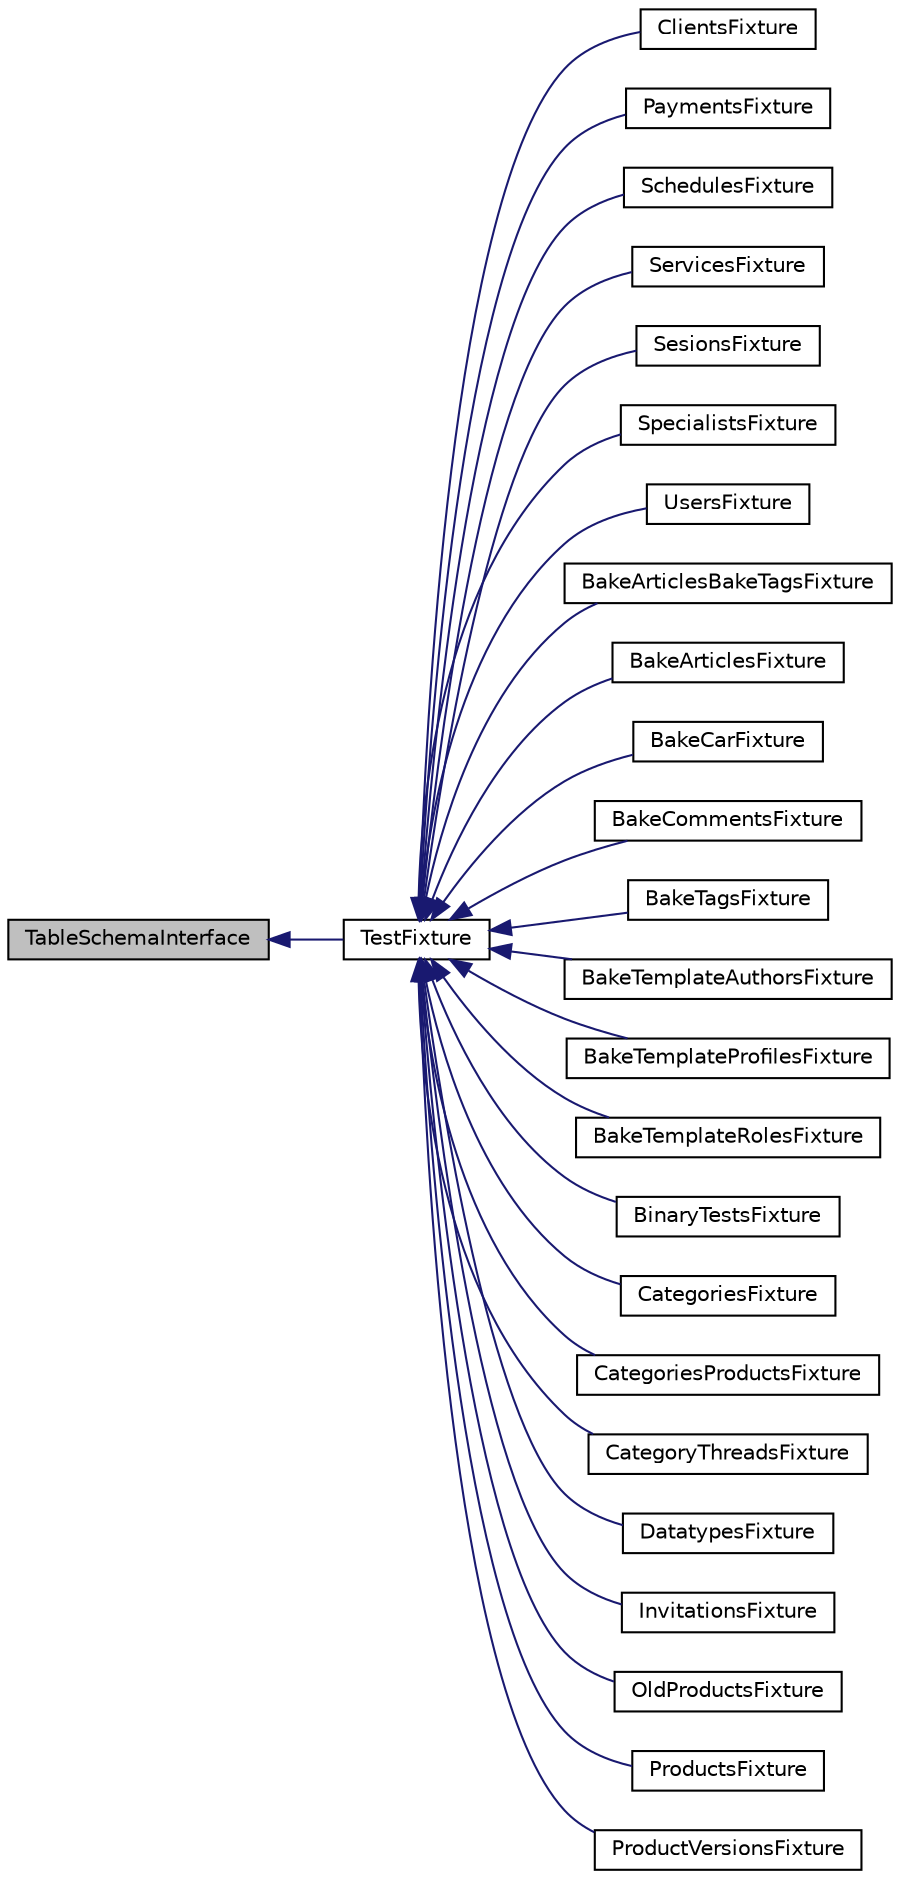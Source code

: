 digraph "TableSchemaInterface"
{
  edge [fontname="Helvetica",fontsize="10",labelfontname="Helvetica",labelfontsize="10"];
  node [fontname="Helvetica",fontsize="10",shape=record];
  rankdir="LR";
  Node1 [label="TableSchemaInterface",height=0.2,width=0.4,color="black", fillcolor="grey75", style="filled", fontcolor="black"];
  Node1 -> Node2 [dir="back",color="midnightblue",fontsize="10",style="solid",fontname="Helvetica"];
  Node2 [label="TestFixture",height=0.2,width=0.4,color="black", fillcolor="white", style="filled",URL="$class_cake_1_1_test_suite_1_1_fixture_1_1_test_fixture.html"];
  Node2 -> Node3 [dir="back",color="midnightblue",fontsize="10",style="solid",fontname="Helvetica"];
  Node3 [label="ClientsFixture",height=0.2,width=0.4,color="black", fillcolor="white", style="filled",URL="$class_app_1_1_test_1_1_fixture_1_1_clients_fixture.html"];
  Node2 -> Node4 [dir="back",color="midnightblue",fontsize="10",style="solid",fontname="Helvetica"];
  Node4 [label="PaymentsFixture",height=0.2,width=0.4,color="black", fillcolor="white", style="filled",URL="$class_app_1_1_test_1_1_fixture_1_1_payments_fixture.html"];
  Node2 -> Node5 [dir="back",color="midnightblue",fontsize="10",style="solid",fontname="Helvetica"];
  Node5 [label="SchedulesFixture",height=0.2,width=0.4,color="black", fillcolor="white", style="filled",URL="$class_app_1_1_test_1_1_fixture_1_1_schedules_fixture.html"];
  Node2 -> Node6 [dir="back",color="midnightblue",fontsize="10",style="solid",fontname="Helvetica"];
  Node6 [label="ServicesFixture",height=0.2,width=0.4,color="black", fillcolor="white", style="filled",URL="$class_app_1_1_test_1_1_fixture_1_1_services_fixture.html"];
  Node2 -> Node7 [dir="back",color="midnightblue",fontsize="10",style="solid",fontname="Helvetica"];
  Node7 [label="SesionsFixture",height=0.2,width=0.4,color="black", fillcolor="white", style="filled",URL="$class_app_1_1_test_1_1_fixture_1_1_sesions_fixture.html"];
  Node2 -> Node8 [dir="back",color="midnightblue",fontsize="10",style="solid",fontname="Helvetica"];
  Node8 [label="SpecialistsFixture",height=0.2,width=0.4,color="black", fillcolor="white", style="filled",URL="$class_app_1_1_test_1_1_fixture_1_1_specialists_fixture.html"];
  Node2 -> Node9 [dir="back",color="midnightblue",fontsize="10",style="solid",fontname="Helvetica"];
  Node9 [label="UsersFixture",height=0.2,width=0.4,color="black", fillcolor="white", style="filled",URL="$class_app_1_1_test_1_1_fixture_1_1_users_fixture.html"];
  Node2 -> Node10 [dir="back",color="midnightblue",fontsize="10",style="solid",fontname="Helvetica"];
  Node10 [label="BakeArticlesBakeTagsFixture",height=0.2,width=0.4,color="black", fillcolor="white", style="filled",URL="$class_bake_1_1_test_1_1_fixture_1_1_bake_articles_bake_tags_fixture.html"];
  Node2 -> Node11 [dir="back",color="midnightblue",fontsize="10",style="solid",fontname="Helvetica"];
  Node11 [label="BakeArticlesFixture",height=0.2,width=0.4,color="black", fillcolor="white", style="filled",URL="$class_bake_1_1_test_1_1_fixture_1_1_bake_articles_fixture.html"];
  Node2 -> Node12 [dir="back",color="midnightblue",fontsize="10",style="solid",fontname="Helvetica"];
  Node12 [label="BakeCarFixture",height=0.2,width=0.4,color="black", fillcolor="white", style="filled",URL="$class_bake_1_1_test_1_1_fixture_1_1_bake_car_fixture.html"];
  Node2 -> Node13 [dir="back",color="midnightblue",fontsize="10",style="solid",fontname="Helvetica"];
  Node13 [label="BakeCommentsFixture",height=0.2,width=0.4,color="black", fillcolor="white", style="filled",URL="$class_bake_1_1_test_1_1_fixture_1_1_bake_comments_fixture.html"];
  Node2 -> Node14 [dir="back",color="midnightblue",fontsize="10",style="solid",fontname="Helvetica"];
  Node14 [label="BakeTagsFixture",height=0.2,width=0.4,color="black", fillcolor="white", style="filled",URL="$class_bake_1_1_test_1_1_fixture_1_1_bake_tags_fixture.html"];
  Node2 -> Node15 [dir="back",color="midnightblue",fontsize="10",style="solid",fontname="Helvetica"];
  Node15 [label="BakeTemplateAuthorsFixture",height=0.2,width=0.4,color="black", fillcolor="white", style="filled",URL="$class_bake_1_1_test_1_1_fixture_1_1_bake_template_authors_fixture.html"];
  Node2 -> Node16 [dir="back",color="midnightblue",fontsize="10",style="solid",fontname="Helvetica"];
  Node16 [label="BakeTemplateProfilesFixture",height=0.2,width=0.4,color="black", fillcolor="white", style="filled",URL="$class_bake_1_1_test_1_1_fixture_1_1_bake_template_profiles_fixture.html"];
  Node2 -> Node17 [dir="back",color="midnightblue",fontsize="10",style="solid",fontname="Helvetica"];
  Node17 [label="BakeTemplateRolesFixture",height=0.2,width=0.4,color="black", fillcolor="white", style="filled",URL="$class_bake_1_1_test_1_1_fixture_1_1_bake_template_roles_fixture.html"];
  Node2 -> Node18 [dir="back",color="midnightblue",fontsize="10",style="solid",fontname="Helvetica"];
  Node18 [label="BinaryTestsFixture",height=0.2,width=0.4,color="black", fillcolor="white", style="filled",URL="$class_bake_1_1_test_1_1_fixture_1_1_binary_tests_fixture.html"];
  Node2 -> Node19 [dir="back",color="midnightblue",fontsize="10",style="solid",fontname="Helvetica"];
  Node19 [label="CategoriesFixture",height=0.2,width=0.4,color="black", fillcolor="white", style="filled",URL="$class_bake_1_1_test_1_1_fixture_1_1_categories_fixture.html"];
  Node2 -> Node20 [dir="back",color="midnightblue",fontsize="10",style="solid",fontname="Helvetica"];
  Node20 [label="CategoriesProductsFixture",height=0.2,width=0.4,color="black", fillcolor="white", style="filled",URL="$class_bake_1_1_test_1_1_fixture_1_1_categories_products_fixture.html"];
  Node2 -> Node21 [dir="back",color="midnightblue",fontsize="10",style="solid",fontname="Helvetica"];
  Node21 [label="CategoryThreadsFixture",height=0.2,width=0.4,color="black", fillcolor="white", style="filled",URL="$class_bake_1_1_test_1_1_fixture_1_1_category_threads_fixture.html"];
  Node2 -> Node22 [dir="back",color="midnightblue",fontsize="10",style="solid",fontname="Helvetica"];
  Node22 [label="DatatypesFixture",height=0.2,width=0.4,color="black", fillcolor="white", style="filled",URL="$class_bake_1_1_test_1_1_fixture_1_1_datatypes_fixture.html"];
  Node2 -> Node23 [dir="back",color="midnightblue",fontsize="10",style="solid",fontname="Helvetica"];
  Node23 [label="InvitationsFixture",height=0.2,width=0.4,color="black", fillcolor="white", style="filled",URL="$class_bake_1_1_test_1_1_fixture_1_1_invitations_fixture.html"];
  Node2 -> Node24 [dir="back",color="midnightblue",fontsize="10",style="solid",fontname="Helvetica"];
  Node24 [label="OldProductsFixture",height=0.2,width=0.4,color="black", fillcolor="white", style="filled",URL="$class_bake_1_1_test_1_1_fixture_1_1_old_products_fixture.html"];
  Node2 -> Node25 [dir="back",color="midnightblue",fontsize="10",style="solid",fontname="Helvetica"];
  Node25 [label="ProductsFixture",height=0.2,width=0.4,color="black", fillcolor="white", style="filled",URL="$class_bake_1_1_test_1_1_fixture_1_1_products_fixture.html"];
  Node2 -> Node26 [dir="back",color="midnightblue",fontsize="10",style="solid",fontname="Helvetica"];
  Node26 [label="ProductVersionsFixture",height=0.2,width=0.4,color="black", fillcolor="white", style="filled",URL="$class_bake_1_1_test_1_1_fixture_1_1_product_versions_fixture.html"];
}
